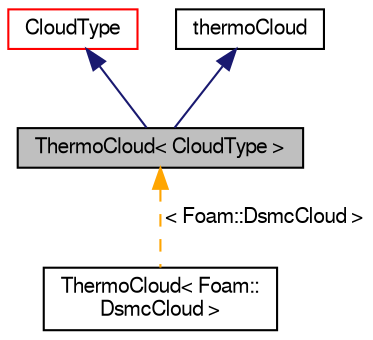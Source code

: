 digraph "ThermoCloud&lt; CloudType &gt;"
{
  bgcolor="transparent";
  edge [fontname="FreeSans",fontsize="10",labelfontname="FreeSans",labelfontsize="10"];
  node [fontname="FreeSans",fontsize="10",shape=record];
  Node0 [label="ThermoCloud\< CloudType \>",height=0.2,width=0.4,color="black", fillcolor="grey75", style="filled", fontcolor="black"];
  Node1 -> Node0 [dir="back",color="midnightblue",fontsize="10",style="solid",fontname="FreeSans"];
  Node1 [label="CloudType",height=0.2,width=0.4,color="red",URL="$a23686.html",tooltip="Templated base class for dsmc cloud. "];
  Node26 -> Node0 [dir="back",color="midnightblue",fontsize="10",style="solid",fontname="FreeSans"];
  Node26 [label="thermoCloud",height=0.2,width=0.4,color="black",URL="$a23750.html",tooltip="Virtual abstract base class for templated ThermoCloud. "];
  Node0 -> Node27 [dir="back",color="orange",fontsize="10",style="dashed",label=" \< Foam::DsmcCloud \>" ,fontname="FreeSans"];
  Node27 [label="ThermoCloud\< Foam::\lDsmcCloud \>",height=0.2,width=0.4,color="black",URL="$a23834.html"];
}
